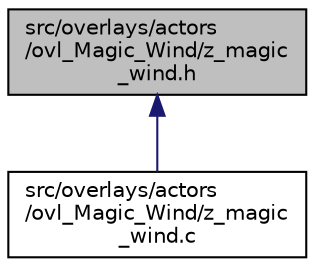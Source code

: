 digraph "src/overlays/actors/ovl_Magic_Wind/z_magic_wind.h"
{
 // LATEX_PDF_SIZE
  edge [fontname="Helvetica",fontsize="10",labelfontname="Helvetica",labelfontsize="10"];
  node [fontname="Helvetica",fontsize="10",shape=record];
  Node1 [label="src/overlays/actors\l/ovl_Magic_Wind/z_magic\l_wind.h",height=0.2,width=0.4,color="black", fillcolor="grey75", style="filled", fontcolor="black",tooltip=" "];
  Node1 -> Node2 [dir="back",color="midnightblue",fontsize="10",style="solid",fontname="Helvetica"];
  Node2 [label="src/overlays/actors\l/ovl_Magic_Wind/z_magic\l_wind.c",height=0.2,width=0.4,color="black", fillcolor="white", style="filled",URL="$dc/da9/z__magic__wind_8c.html",tooltip=" "];
}
